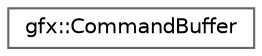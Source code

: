 digraph "Graphical Class Hierarchy"
{
 // LATEX_PDF_SIZE
  bgcolor="transparent";
  edge [fontname=Helvetica,fontsize=10,labelfontname=Helvetica,labelfontsize=10];
  node [fontname=Helvetica,fontsize=10,shape=box,height=0.2,width=0.4];
  rankdir="LR";
  Node0 [id="Node000000",label="gfx::CommandBuffer",height=0.2,width=0.4,color="grey40", fillcolor="white", style="filled",URL="$classgfx_1_1_command_buffer.html",tooltip="Interface for recording and submitting GPU commands."];
}
